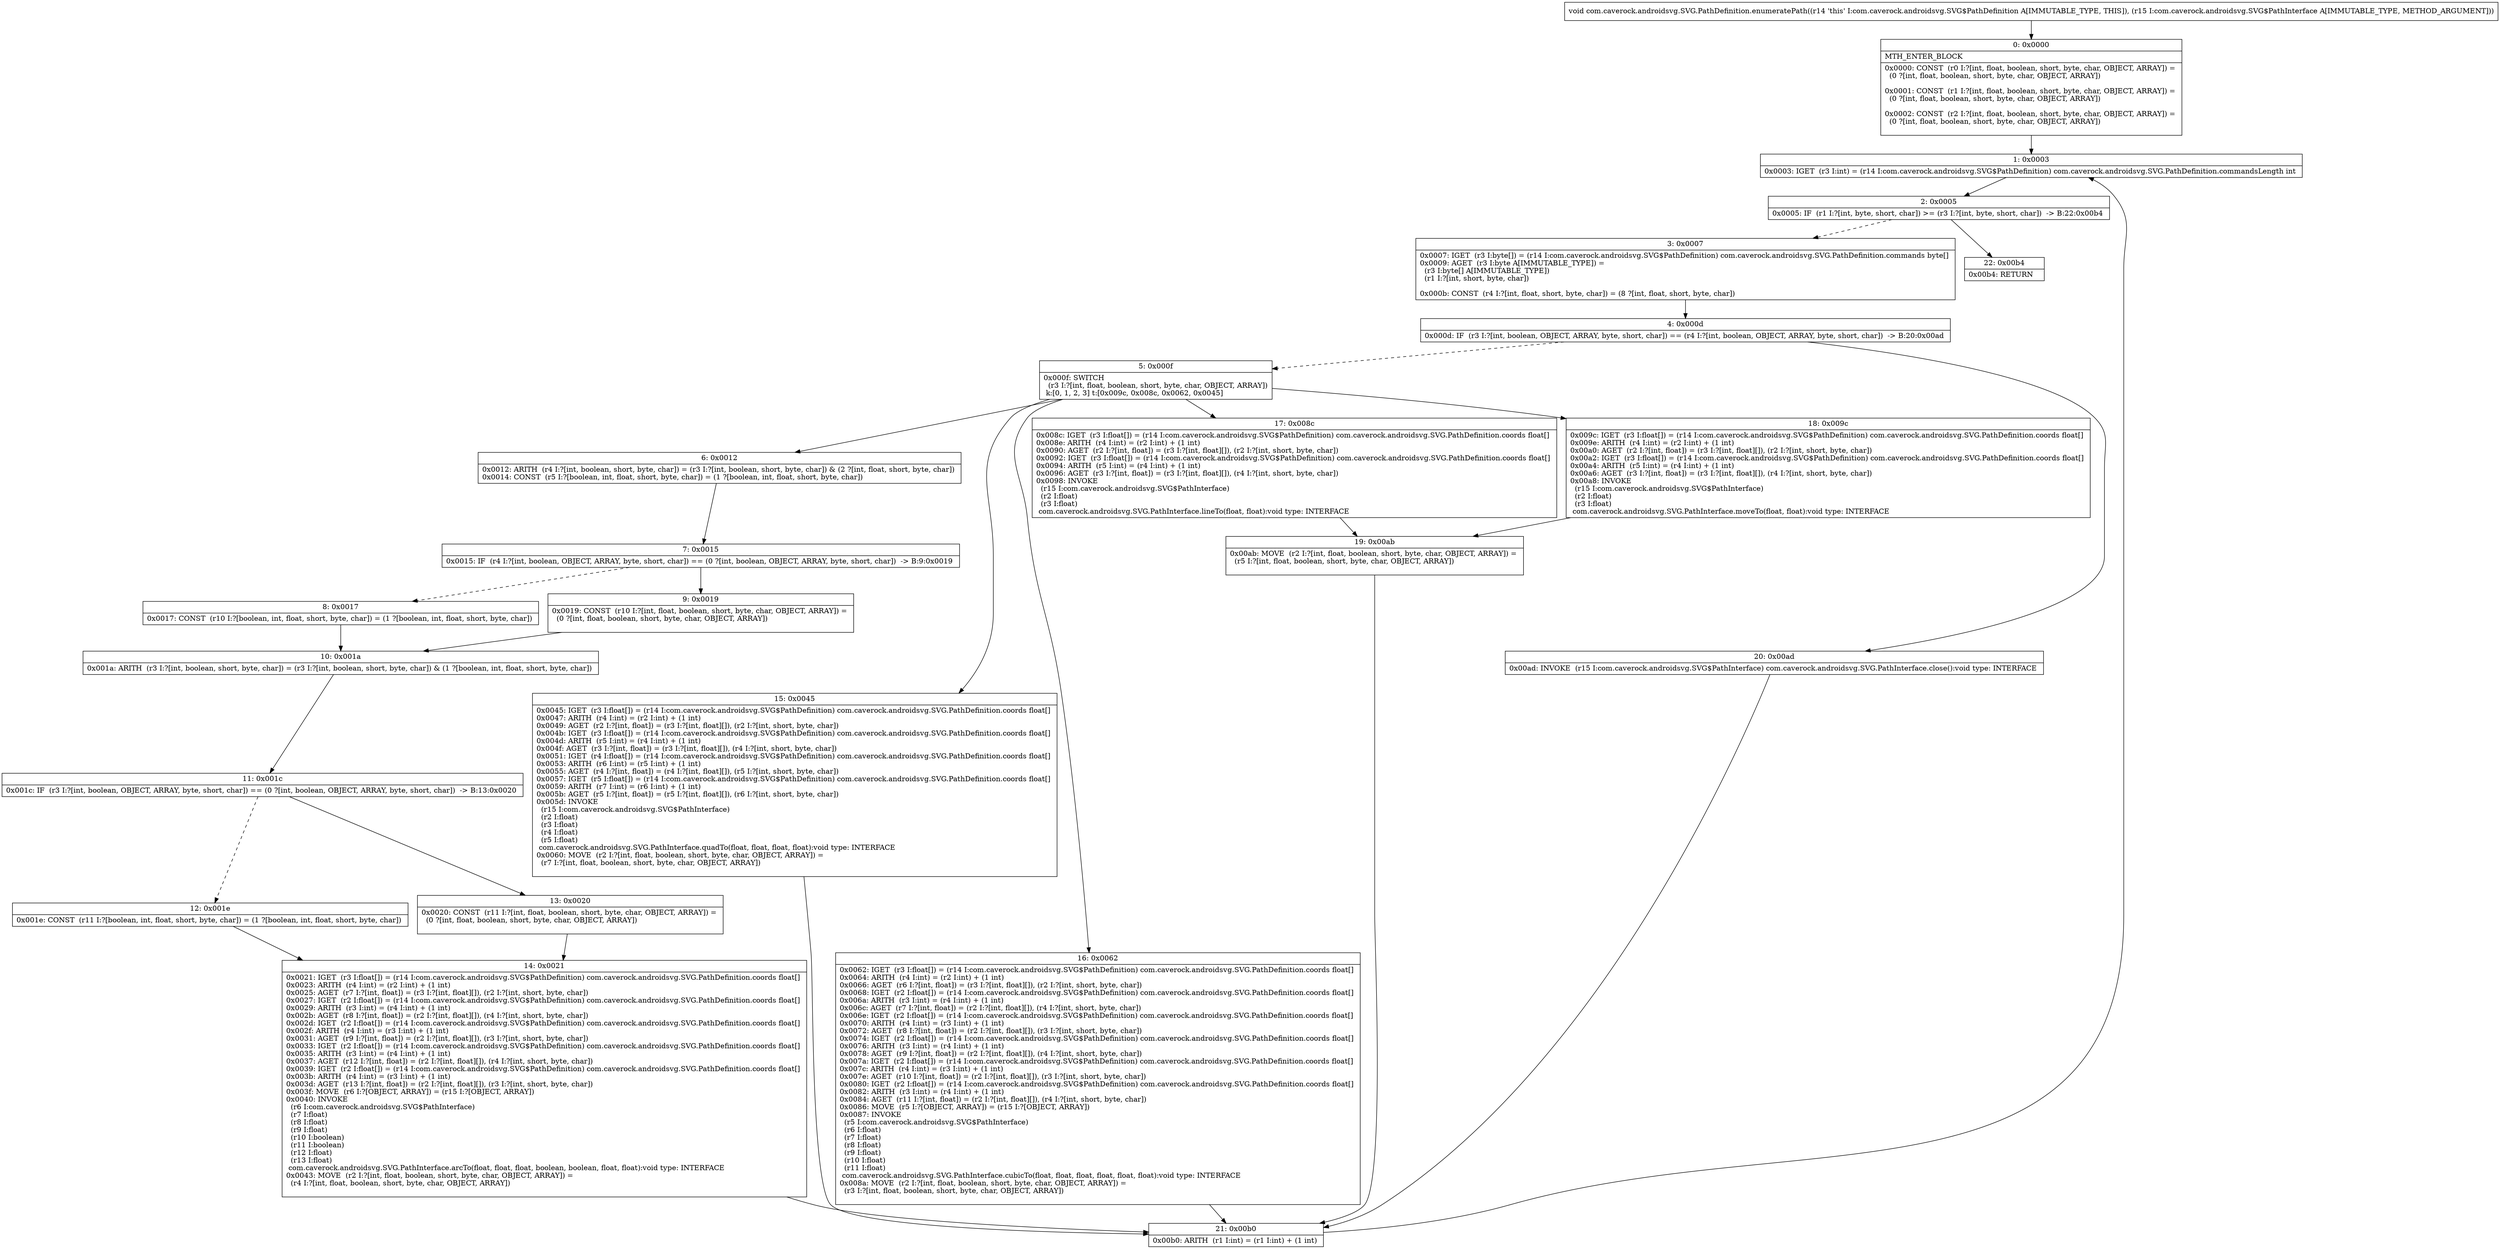 digraph "CFG forcom.caverock.androidsvg.SVG.PathDefinition.enumeratePath(Lcom\/caverock\/androidsvg\/SVG$PathInterface;)V" {
Node_0 [shape=record,label="{0\:\ 0x0000|MTH_ENTER_BLOCK\l|0x0000: CONST  (r0 I:?[int, float, boolean, short, byte, char, OBJECT, ARRAY]) = \l  (0 ?[int, float, boolean, short, byte, char, OBJECT, ARRAY])\l \l0x0001: CONST  (r1 I:?[int, float, boolean, short, byte, char, OBJECT, ARRAY]) = \l  (0 ?[int, float, boolean, short, byte, char, OBJECT, ARRAY])\l \l0x0002: CONST  (r2 I:?[int, float, boolean, short, byte, char, OBJECT, ARRAY]) = \l  (0 ?[int, float, boolean, short, byte, char, OBJECT, ARRAY])\l \l}"];
Node_1 [shape=record,label="{1\:\ 0x0003|0x0003: IGET  (r3 I:int) = (r14 I:com.caverock.androidsvg.SVG$PathDefinition) com.caverock.androidsvg.SVG.PathDefinition.commandsLength int \l}"];
Node_2 [shape=record,label="{2\:\ 0x0005|0x0005: IF  (r1 I:?[int, byte, short, char]) \>= (r3 I:?[int, byte, short, char])  \-\> B:22:0x00b4 \l}"];
Node_3 [shape=record,label="{3\:\ 0x0007|0x0007: IGET  (r3 I:byte[]) = (r14 I:com.caverock.androidsvg.SVG$PathDefinition) com.caverock.androidsvg.SVG.PathDefinition.commands byte[] \l0x0009: AGET  (r3 I:byte A[IMMUTABLE_TYPE]) = \l  (r3 I:byte[] A[IMMUTABLE_TYPE])\l  (r1 I:?[int, short, byte, char])\l \l0x000b: CONST  (r4 I:?[int, float, short, byte, char]) = (8 ?[int, float, short, byte, char]) \l}"];
Node_4 [shape=record,label="{4\:\ 0x000d|0x000d: IF  (r3 I:?[int, boolean, OBJECT, ARRAY, byte, short, char]) == (r4 I:?[int, boolean, OBJECT, ARRAY, byte, short, char])  \-\> B:20:0x00ad \l}"];
Node_5 [shape=record,label="{5\:\ 0x000f|0x000f: SWITCH  \l  (r3 I:?[int, float, boolean, short, byte, char, OBJECT, ARRAY])\l k:[0, 1, 2, 3] t:[0x009c, 0x008c, 0x0062, 0x0045] \l}"];
Node_6 [shape=record,label="{6\:\ 0x0012|0x0012: ARITH  (r4 I:?[int, boolean, short, byte, char]) = (r3 I:?[int, boolean, short, byte, char]) & (2 ?[int, float, short, byte, char]) \l0x0014: CONST  (r5 I:?[boolean, int, float, short, byte, char]) = (1 ?[boolean, int, float, short, byte, char]) \l}"];
Node_7 [shape=record,label="{7\:\ 0x0015|0x0015: IF  (r4 I:?[int, boolean, OBJECT, ARRAY, byte, short, char]) == (0 ?[int, boolean, OBJECT, ARRAY, byte, short, char])  \-\> B:9:0x0019 \l}"];
Node_8 [shape=record,label="{8\:\ 0x0017|0x0017: CONST  (r10 I:?[boolean, int, float, short, byte, char]) = (1 ?[boolean, int, float, short, byte, char]) \l}"];
Node_9 [shape=record,label="{9\:\ 0x0019|0x0019: CONST  (r10 I:?[int, float, boolean, short, byte, char, OBJECT, ARRAY]) = \l  (0 ?[int, float, boolean, short, byte, char, OBJECT, ARRAY])\l \l}"];
Node_10 [shape=record,label="{10\:\ 0x001a|0x001a: ARITH  (r3 I:?[int, boolean, short, byte, char]) = (r3 I:?[int, boolean, short, byte, char]) & (1 ?[boolean, int, float, short, byte, char]) \l}"];
Node_11 [shape=record,label="{11\:\ 0x001c|0x001c: IF  (r3 I:?[int, boolean, OBJECT, ARRAY, byte, short, char]) == (0 ?[int, boolean, OBJECT, ARRAY, byte, short, char])  \-\> B:13:0x0020 \l}"];
Node_12 [shape=record,label="{12\:\ 0x001e|0x001e: CONST  (r11 I:?[boolean, int, float, short, byte, char]) = (1 ?[boolean, int, float, short, byte, char]) \l}"];
Node_13 [shape=record,label="{13\:\ 0x0020|0x0020: CONST  (r11 I:?[int, float, boolean, short, byte, char, OBJECT, ARRAY]) = \l  (0 ?[int, float, boolean, short, byte, char, OBJECT, ARRAY])\l \l}"];
Node_14 [shape=record,label="{14\:\ 0x0021|0x0021: IGET  (r3 I:float[]) = (r14 I:com.caverock.androidsvg.SVG$PathDefinition) com.caverock.androidsvg.SVG.PathDefinition.coords float[] \l0x0023: ARITH  (r4 I:int) = (r2 I:int) + (1 int) \l0x0025: AGET  (r7 I:?[int, float]) = (r3 I:?[int, float][]), (r2 I:?[int, short, byte, char]) \l0x0027: IGET  (r2 I:float[]) = (r14 I:com.caverock.androidsvg.SVG$PathDefinition) com.caverock.androidsvg.SVG.PathDefinition.coords float[] \l0x0029: ARITH  (r3 I:int) = (r4 I:int) + (1 int) \l0x002b: AGET  (r8 I:?[int, float]) = (r2 I:?[int, float][]), (r4 I:?[int, short, byte, char]) \l0x002d: IGET  (r2 I:float[]) = (r14 I:com.caverock.androidsvg.SVG$PathDefinition) com.caverock.androidsvg.SVG.PathDefinition.coords float[] \l0x002f: ARITH  (r4 I:int) = (r3 I:int) + (1 int) \l0x0031: AGET  (r9 I:?[int, float]) = (r2 I:?[int, float][]), (r3 I:?[int, short, byte, char]) \l0x0033: IGET  (r2 I:float[]) = (r14 I:com.caverock.androidsvg.SVG$PathDefinition) com.caverock.androidsvg.SVG.PathDefinition.coords float[] \l0x0035: ARITH  (r3 I:int) = (r4 I:int) + (1 int) \l0x0037: AGET  (r12 I:?[int, float]) = (r2 I:?[int, float][]), (r4 I:?[int, short, byte, char]) \l0x0039: IGET  (r2 I:float[]) = (r14 I:com.caverock.androidsvg.SVG$PathDefinition) com.caverock.androidsvg.SVG.PathDefinition.coords float[] \l0x003b: ARITH  (r4 I:int) = (r3 I:int) + (1 int) \l0x003d: AGET  (r13 I:?[int, float]) = (r2 I:?[int, float][]), (r3 I:?[int, short, byte, char]) \l0x003f: MOVE  (r6 I:?[OBJECT, ARRAY]) = (r15 I:?[OBJECT, ARRAY]) \l0x0040: INVOKE  \l  (r6 I:com.caverock.androidsvg.SVG$PathInterface)\l  (r7 I:float)\l  (r8 I:float)\l  (r9 I:float)\l  (r10 I:boolean)\l  (r11 I:boolean)\l  (r12 I:float)\l  (r13 I:float)\l com.caverock.androidsvg.SVG.PathInterface.arcTo(float, float, float, boolean, boolean, float, float):void type: INTERFACE \l0x0043: MOVE  (r2 I:?[int, float, boolean, short, byte, char, OBJECT, ARRAY]) = \l  (r4 I:?[int, float, boolean, short, byte, char, OBJECT, ARRAY])\l \l}"];
Node_15 [shape=record,label="{15\:\ 0x0045|0x0045: IGET  (r3 I:float[]) = (r14 I:com.caverock.androidsvg.SVG$PathDefinition) com.caverock.androidsvg.SVG.PathDefinition.coords float[] \l0x0047: ARITH  (r4 I:int) = (r2 I:int) + (1 int) \l0x0049: AGET  (r2 I:?[int, float]) = (r3 I:?[int, float][]), (r2 I:?[int, short, byte, char]) \l0x004b: IGET  (r3 I:float[]) = (r14 I:com.caverock.androidsvg.SVG$PathDefinition) com.caverock.androidsvg.SVG.PathDefinition.coords float[] \l0x004d: ARITH  (r5 I:int) = (r4 I:int) + (1 int) \l0x004f: AGET  (r3 I:?[int, float]) = (r3 I:?[int, float][]), (r4 I:?[int, short, byte, char]) \l0x0051: IGET  (r4 I:float[]) = (r14 I:com.caverock.androidsvg.SVG$PathDefinition) com.caverock.androidsvg.SVG.PathDefinition.coords float[] \l0x0053: ARITH  (r6 I:int) = (r5 I:int) + (1 int) \l0x0055: AGET  (r4 I:?[int, float]) = (r4 I:?[int, float][]), (r5 I:?[int, short, byte, char]) \l0x0057: IGET  (r5 I:float[]) = (r14 I:com.caverock.androidsvg.SVG$PathDefinition) com.caverock.androidsvg.SVG.PathDefinition.coords float[] \l0x0059: ARITH  (r7 I:int) = (r6 I:int) + (1 int) \l0x005b: AGET  (r5 I:?[int, float]) = (r5 I:?[int, float][]), (r6 I:?[int, short, byte, char]) \l0x005d: INVOKE  \l  (r15 I:com.caverock.androidsvg.SVG$PathInterface)\l  (r2 I:float)\l  (r3 I:float)\l  (r4 I:float)\l  (r5 I:float)\l com.caverock.androidsvg.SVG.PathInterface.quadTo(float, float, float, float):void type: INTERFACE \l0x0060: MOVE  (r2 I:?[int, float, boolean, short, byte, char, OBJECT, ARRAY]) = \l  (r7 I:?[int, float, boolean, short, byte, char, OBJECT, ARRAY])\l \l}"];
Node_16 [shape=record,label="{16\:\ 0x0062|0x0062: IGET  (r3 I:float[]) = (r14 I:com.caverock.androidsvg.SVG$PathDefinition) com.caverock.androidsvg.SVG.PathDefinition.coords float[] \l0x0064: ARITH  (r4 I:int) = (r2 I:int) + (1 int) \l0x0066: AGET  (r6 I:?[int, float]) = (r3 I:?[int, float][]), (r2 I:?[int, short, byte, char]) \l0x0068: IGET  (r2 I:float[]) = (r14 I:com.caverock.androidsvg.SVG$PathDefinition) com.caverock.androidsvg.SVG.PathDefinition.coords float[] \l0x006a: ARITH  (r3 I:int) = (r4 I:int) + (1 int) \l0x006c: AGET  (r7 I:?[int, float]) = (r2 I:?[int, float][]), (r4 I:?[int, short, byte, char]) \l0x006e: IGET  (r2 I:float[]) = (r14 I:com.caverock.androidsvg.SVG$PathDefinition) com.caverock.androidsvg.SVG.PathDefinition.coords float[] \l0x0070: ARITH  (r4 I:int) = (r3 I:int) + (1 int) \l0x0072: AGET  (r8 I:?[int, float]) = (r2 I:?[int, float][]), (r3 I:?[int, short, byte, char]) \l0x0074: IGET  (r2 I:float[]) = (r14 I:com.caverock.androidsvg.SVG$PathDefinition) com.caverock.androidsvg.SVG.PathDefinition.coords float[] \l0x0076: ARITH  (r3 I:int) = (r4 I:int) + (1 int) \l0x0078: AGET  (r9 I:?[int, float]) = (r2 I:?[int, float][]), (r4 I:?[int, short, byte, char]) \l0x007a: IGET  (r2 I:float[]) = (r14 I:com.caverock.androidsvg.SVG$PathDefinition) com.caverock.androidsvg.SVG.PathDefinition.coords float[] \l0x007c: ARITH  (r4 I:int) = (r3 I:int) + (1 int) \l0x007e: AGET  (r10 I:?[int, float]) = (r2 I:?[int, float][]), (r3 I:?[int, short, byte, char]) \l0x0080: IGET  (r2 I:float[]) = (r14 I:com.caverock.androidsvg.SVG$PathDefinition) com.caverock.androidsvg.SVG.PathDefinition.coords float[] \l0x0082: ARITH  (r3 I:int) = (r4 I:int) + (1 int) \l0x0084: AGET  (r11 I:?[int, float]) = (r2 I:?[int, float][]), (r4 I:?[int, short, byte, char]) \l0x0086: MOVE  (r5 I:?[OBJECT, ARRAY]) = (r15 I:?[OBJECT, ARRAY]) \l0x0087: INVOKE  \l  (r5 I:com.caverock.androidsvg.SVG$PathInterface)\l  (r6 I:float)\l  (r7 I:float)\l  (r8 I:float)\l  (r9 I:float)\l  (r10 I:float)\l  (r11 I:float)\l com.caverock.androidsvg.SVG.PathInterface.cubicTo(float, float, float, float, float, float):void type: INTERFACE \l0x008a: MOVE  (r2 I:?[int, float, boolean, short, byte, char, OBJECT, ARRAY]) = \l  (r3 I:?[int, float, boolean, short, byte, char, OBJECT, ARRAY])\l \l}"];
Node_17 [shape=record,label="{17\:\ 0x008c|0x008c: IGET  (r3 I:float[]) = (r14 I:com.caverock.androidsvg.SVG$PathDefinition) com.caverock.androidsvg.SVG.PathDefinition.coords float[] \l0x008e: ARITH  (r4 I:int) = (r2 I:int) + (1 int) \l0x0090: AGET  (r2 I:?[int, float]) = (r3 I:?[int, float][]), (r2 I:?[int, short, byte, char]) \l0x0092: IGET  (r3 I:float[]) = (r14 I:com.caverock.androidsvg.SVG$PathDefinition) com.caverock.androidsvg.SVG.PathDefinition.coords float[] \l0x0094: ARITH  (r5 I:int) = (r4 I:int) + (1 int) \l0x0096: AGET  (r3 I:?[int, float]) = (r3 I:?[int, float][]), (r4 I:?[int, short, byte, char]) \l0x0098: INVOKE  \l  (r15 I:com.caverock.androidsvg.SVG$PathInterface)\l  (r2 I:float)\l  (r3 I:float)\l com.caverock.androidsvg.SVG.PathInterface.lineTo(float, float):void type: INTERFACE \l}"];
Node_18 [shape=record,label="{18\:\ 0x009c|0x009c: IGET  (r3 I:float[]) = (r14 I:com.caverock.androidsvg.SVG$PathDefinition) com.caverock.androidsvg.SVG.PathDefinition.coords float[] \l0x009e: ARITH  (r4 I:int) = (r2 I:int) + (1 int) \l0x00a0: AGET  (r2 I:?[int, float]) = (r3 I:?[int, float][]), (r2 I:?[int, short, byte, char]) \l0x00a2: IGET  (r3 I:float[]) = (r14 I:com.caverock.androidsvg.SVG$PathDefinition) com.caverock.androidsvg.SVG.PathDefinition.coords float[] \l0x00a4: ARITH  (r5 I:int) = (r4 I:int) + (1 int) \l0x00a6: AGET  (r3 I:?[int, float]) = (r3 I:?[int, float][]), (r4 I:?[int, short, byte, char]) \l0x00a8: INVOKE  \l  (r15 I:com.caverock.androidsvg.SVG$PathInterface)\l  (r2 I:float)\l  (r3 I:float)\l com.caverock.androidsvg.SVG.PathInterface.moveTo(float, float):void type: INTERFACE \l}"];
Node_19 [shape=record,label="{19\:\ 0x00ab|0x00ab: MOVE  (r2 I:?[int, float, boolean, short, byte, char, OBJECT, ARRAY]) = \l  (r5 I:?[int, float, boolean, short, byte, char, OBJECT, ARRAY])\l \l}"];
Node_20 [shape=record,label="{20\:\ 0x00ad|0x00ad: INVOKE  (r15 I:com.caverock.androidsvg.SVG$PathInterface) com.caverock.androidsvg.SVG.PathInterface.close():void type: INTERFACE \l}"];
Node_21 [shape=record,label="{21\:\ 0x00b0|0x00b0: ARITH  (r1 I:int) = (r1 I:int) + (1 int) \l}"];
Node_22 [shape=record,label="{22\:\ 0x00b4|0x00b4: RETURN   \l}"];
MethodNode[shape=record,label="{void com.caverock.androidsvg.SVG.PathDefinition.enumeratePath((r14 'this' I:com.caverock.androidsvg.SVG$PathDefinition A[IMMUTABLE_TYPE, THIS]), (r15 I:com.caverock.androidsvg.SVG$PathInterface A[IMMUTABLE_TYPE, METHOD_ARGUMENT])) }"];
MethodNode -> Node_0;
Node_0 -> Node_1;
Node_1 -> Node_2;
Node_2 -> Node_3[style=dashed];
Node_2 -> Node_22;
Node_3 -> Node_4;
Node_4 -> Node_5[style=dashed];
Node_4 -> Node_20;
Node_5 -> Node_6;
Node_5 -> Node_15;
Node_5 -> Node_16;
Node_5 -> Node_17;
Node_5 -> Node_18;
Node_6 -> Node_7;
Node_7 -> Node_8[style=dashed];
Node_7 -> Node_9;
Node_8 -> Node_10;
Node_9 -> Node_10;
Node_10 -> Node_11;
Node_11 -> Node_12[style=dashed];
Node_11 -> Node_13;
Node_12 -> Node_14;
Node_13 -> Node_14;
Node_14 -> Node_21;
Node_15 -> Node_21;
Node_16 -> Node_21;
Node_17 -> Node_19;
Node_18 -> Node_19;
Node_19 -> Node_21;
Node_20 -> Node_21;
Node_21 -> Node_1;
}

